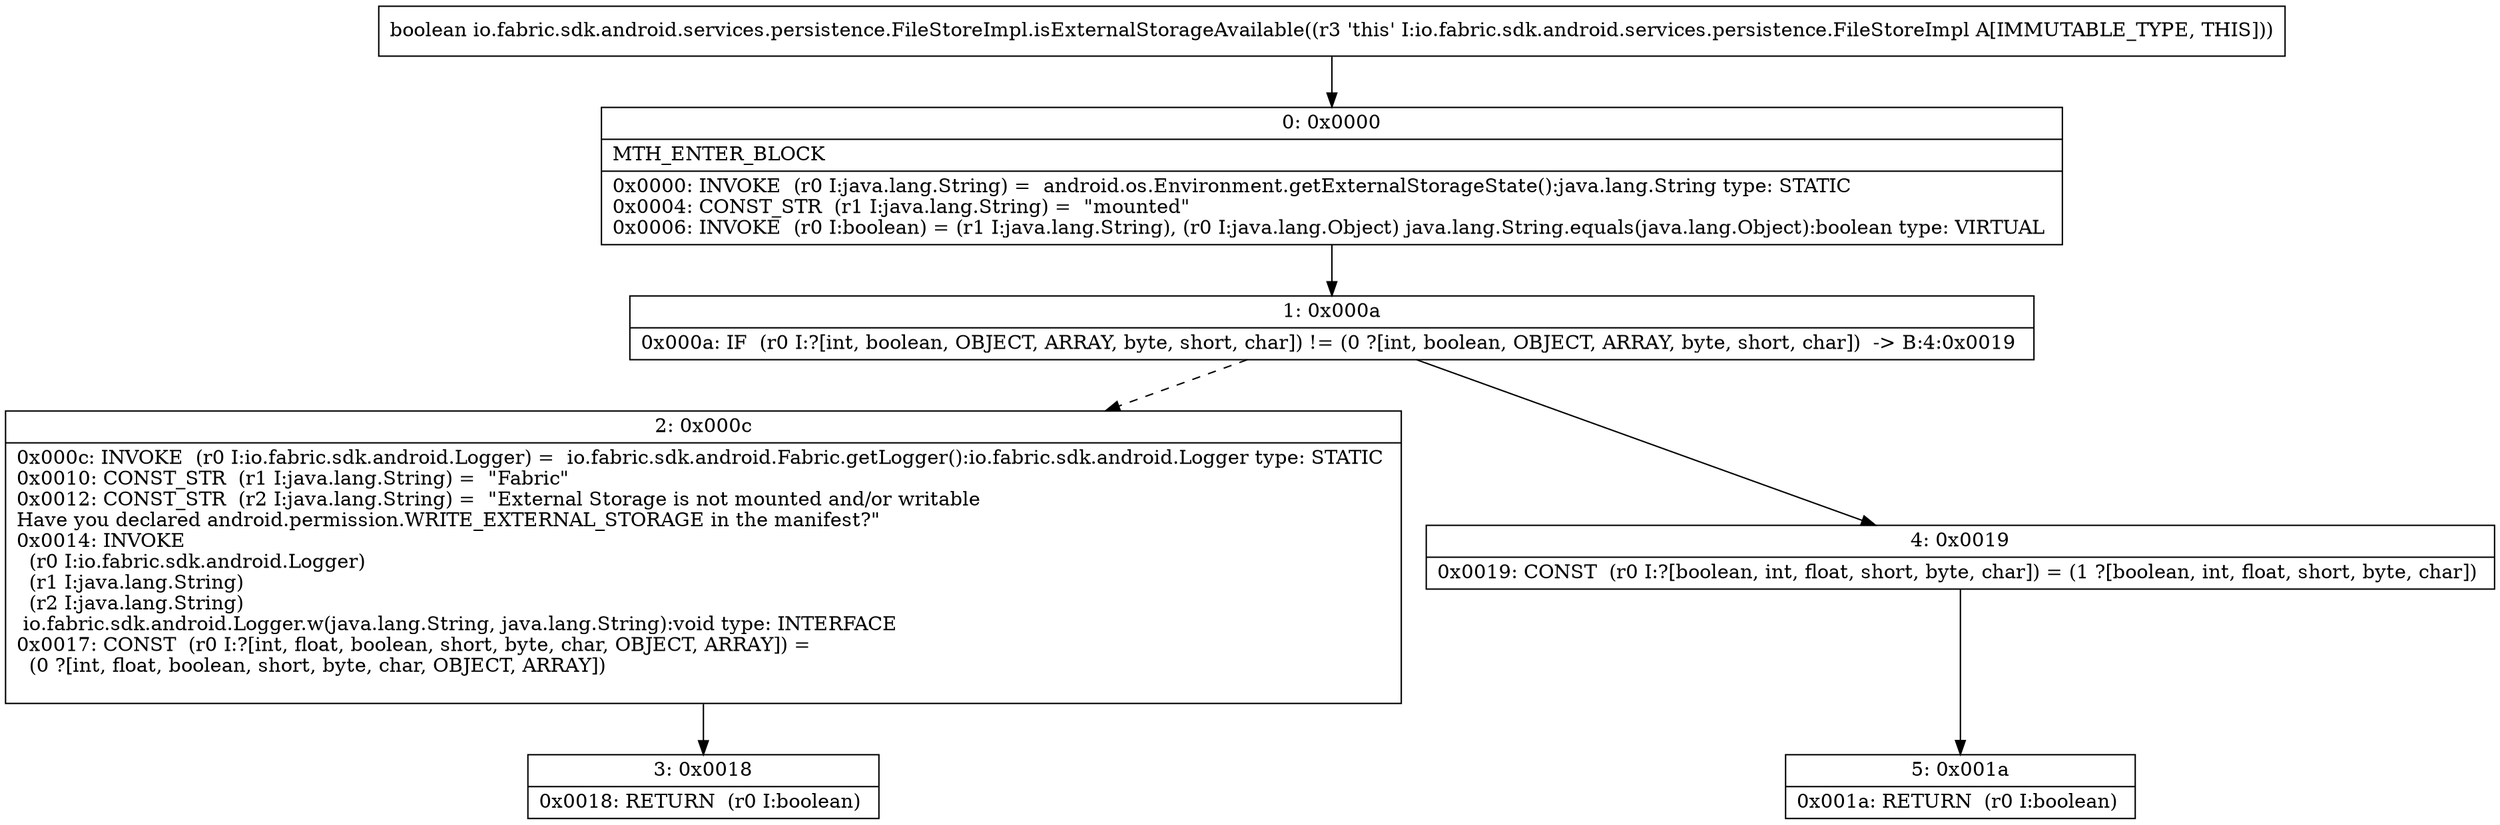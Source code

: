 digraph "CFG forio.fabric.sdk.android.services.persistence.FileStoreImpl.isExternalStorageAvailable()Z" {
Node_0 [shape=record,label="{0\:\ 0x0000|MTH_ENTER_BLOCK\l|0x0000: INVOKE  (r0 I:java.lang.String) =  android.os.Environment.getExternalStorageState():java.lang.String type: STATIC \l0x0004: CONST_STR  (r1 I:java.lang.String) =  \"mounted\" \l0x0006: INVOKE  (r0 I:boolean) = (r1 I:java.lang.String), (r0 I:java.lang.Object) java.lang.String.equals(java.lang.Object):boolean type: VIRTUAL \l}"];
Node_1 [shape=record,label="{1\:\ 0x000a|0x000a: IF  (r0 I:?[int, boolean, OBJECT, ARRAY, byte, short, char]) != (0 ?[int, boolean, OBJECT, ARRAY, byte, short, char])  \-\> B:4:0x0019 \l}"];
Node_2 [shape=record,label="{2\:\ 0x000c|0x000c: INVOKE  (r0 I:io.fabric.sdk.android.Logger) =  io.fabric.sdk.android.Fabric.getLogger():io.fabric.sdk.android.Logger type: STATIC \l0x0010: CONST_STR  (r1 I:java.lang.String) =  \"Fabric\" \l0x0012: CONST_STR  (r2 I:java.lang.String) =  \"External Storage is not mounted and\/or writable\lHave you declared android.permission.WRITE_EXTERNAL_STORAGE in the manifest?\" \l0x0014: INVOKE  \l  (r0 I:io.fabric.sdk.android.Logger)\l  (r1 I:java.lang.String)\l  (r2 I:java.lang.String)\l io.fabric.sdk.android.Logger.w(java.lang.String, java.lang.String):void type: INTERFACE \l0x0017: CONST  (r0 I:?[int, float, boolean, short, byte, char, OBJECT, ARRAY]) = \l  (0 ?[int, float, boolean, short, byte, char, OBJECT, ARRAY])\l \l}"];
Node_3 [shape=record,label="{3\:\ 0x0018|0x0018: RETURN  (r0 I:boolean) \l}"];
Node_4 [shape=record,label="{4\:\ 0x0019|0x0019: CONST  (r0 I:?[boolean, int, float, short, byte, char]) = (1 ?[boolean, int, float, short, byte, char]) \l}"];
Node_5 [shape=record,label="{5\:\ 0x001a|0x001a: RETURN  (r0 I:boolean) \l}"];
MethodNode[shape=record,label="{boolean io.fabric.sdk.android.services.persistence.FileStoreImpl.isExternalStorageAvailable((r3 'this' I:io.fabric.sdk.android.services.persistence.FileStoreImpl A[IMMUTABLE_TYPE, THIS])) }"];
MethodNode -> Node_0;
Node_0 -> Node_1;
Node_1 -> Node_2[style=dashed];
Node_1 -> Node_4;
Node_2 -> Node_3;
Node_4 -> Node_5;
}

